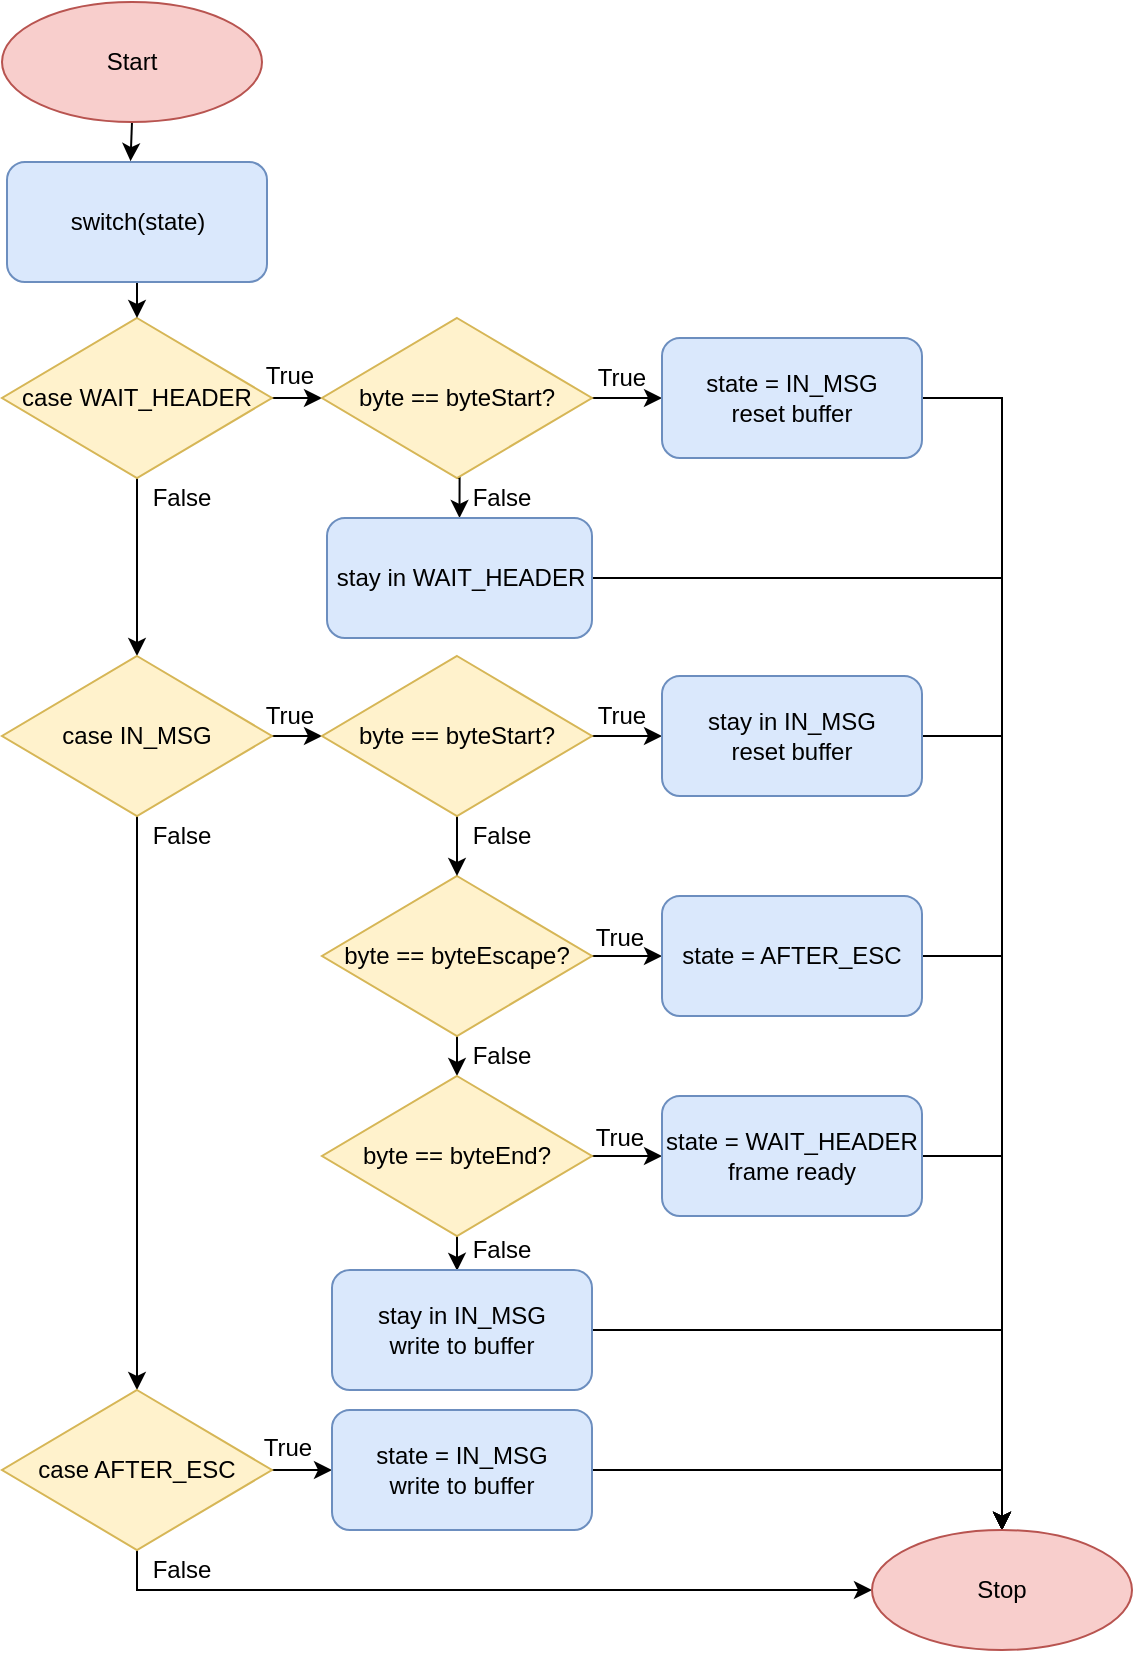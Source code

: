 <mxfile version="12.9.3" type="device"><diagram name="Page-1" id="74e2e168-ea6b-b213-b513-2b3c1d86103e"><mxGraphModel dx="981" dy="545" grid="1" gridSize="10" guides="1" tooltips="1" connect="1" arrows="1" fold="1" page="1" pageScale="1" pageWidth="1100" pageHeight="850" background="#ffffff" math="0" shadow="0"><root><mxCell id="0"/><mxCell id="1" parent="0"/><mxCell id="k2XJpL7OyhNQ_AIgQWg6-32" style="edgeStyle=orthogonalEdgeStyle;rounded=0;orthogonalLoop=1;jettySize=auto;html=1;exitX=0.5;exitY=1;exitDx=0;exitDy=0;entryX=0.5;entryY=0;entryDx=0;entryDy=0;" edge="1" parent="1" source="k2XJpL7OyhNQ_AIgQWg6-21" target="k2XJpL7OyhNQ_AIgQWg6-22"><mxGeometry relative="1" as="geometry"/></mxCell><mxCell id="k2XJpL7OyhNQ_AIgQWg6-34" style="edgeStyle=orthogonalEdgeStyle;rounded=0;orthogonalLoop=1;jettySize=auto;html=1;exitX=1;exitY=0.5;exitDx=0;exitDy=0;entryX=0;entryY=0.5;entryDx=0;entryDy=0;" edge="1" parent="1" source="k2XJpL7OyhNQ_AIgQWg6-21" target="k2XJpL7OyhNQ_AIgQWg6-24"><mxGeometry relative="1" as="geometry"/></mxCell><mxCell id="k2XJpL7OyhNQ_AIgQWg6-21" value="&lt;div&gt;case WAIT_HEADER&lt;/div&gt;" style="rhombus;whiteSpace=wrap;html=1;fillColor=#fff2cc;strokeColor=#d6b656;" vertex="1" parent="1"><mxGeometry x="300" y="168" width="135" height="80" as="geometry"/></mxCell><mxCell id="k2XJpL7OyhNQ_AIgQWg6-33" style="edgeStyle=orthogonalEdgeStyle;rounded=0;orthogonalLoop=1;jettySize=auto;html=1;exitX=0.5;exitY=1;exitDx=0;exitDy=0;entryX=0.5;entryY=0;entryDx=0;entryDy=0;" edge="1" parent="1" source="k2XJpL7OyhNQ_AIgQWg6-22" target="k2XJpL7OyhNQ_AIgQWg6-23"><mxGeometry relative="1" as="geometry"/></mxCell><mxCell id="k2XJpL7OyhNQ_AIgQWg6-40" style="edgeStyle=orthogonalEdgeStyle;rounded=0;orthogonalLoop=1;jettySize=auto;html=1;exitX=1;exitY=0.5;exitDx=0;exitDy=0;entryX=0;entryY=0.5;entryDx=0;entryDy=0;" edge="1" parent="1" source="k2XJpL7OyhNQ_AIgQWg6-22" target="k2XJpL7OyhNQ_AIgQWg6-39"><mxGeometry relative="1" as="geometry"/></mxCell><mxCell id="k2XJpL7OyhNQ_AIgQWg6-22" value="&lt;div&gt;case IN_MSG&lt;br&gt;&lt;/div&gt;" style="rhombus;whiteSpace=wrap;html=1;fillColor=#fff2cc;strokeColor=#d6b656;" vertex="1" parent="1"><mxGeometry x="300" y="337" width="135" height="80" as="geometry"/></mxCell><mxCell id="k2XJpL7OyhNQ_AIgQWg6-55" style="edgeStyle=orthogonalEdgeStyle;rounded=0;orthogonalLoop=1;jettySize=auto;html=1;exitX=1;exitY=0.5;exitDx=0;exitDy=0;entryX=0;entryY=0.5;entryDx=0;entryDy=0;" edge="1" parent="1" source="k2XJpL7OyhNQ_AIgQWg6-23" target="k2XJpL7OyhNQ_AIgQWg6-54"><mxGeometry relative="1" as="geometry"/></mxCell><mxCell id="k2XJpL7OyhNQ_AIgQWg6-80" style="edgeStyle=orthogonalEdgeStyle;rounded=0;orthogonalLoop=1;jettySize=auto;html=1;exitX=0.5;exitY=1;exitDx=0;exitDy=0;" edge="1" parent="1" source="k2XJpL7OyhNQ_AIgQWg6-23" target="k2XJpL7OyhNQ_AIgQWg6-56"><mxGeometry relative="1" as="geometry"/></mxCell><mxCell id="k2XJpL7OyhNQ_AIgQWg6-23" value="&lt;div&gt;case AFTER_ESC&lt;br&gt;&lt;/div&gt;" style="rhombus;whiteSpace=wrap;html=1;fillColor=#fff2cc;strokeColor=#d6b656;" vertex="1" parent="1"><mxGeometry x="300" y="704" width="135" height="80" as="geometry"/></mxCell><mxCell id="k2XJpL7OyhNQ_AIgQWg6-37" style="edgeStyle=orthogonalEdgeStyle;rounded=0;orthogonalLoop=1;jettySize=auto;html=1;exitX=1;exitY=0.5;exitDx=0;exitDy=0;entryX=0;entryY=0.5;entryDx=0;entryDy=0;" edge="1" parent="1" source="k2XJpL7OyhNQ_AIgQWg6-24" target="k2XJpL7OyhNQ_AIgQWg6-35"><mxGeometry relative="1" as="geometry"/></mxCell><mxCell id="k2XJpL7OyhNQ_AIgQWg6-38" style="edgeStyle=orthogonalEdgeStyle;rounded=0;orthogonalLoop=1;jettySize=auto;html=1;exitX=0.5;exitY=1;exitDx=0;exitDy=0;entryX=0.5;entryY=0;entryDx=0;entryDy=0;" edge="1" parent="1" source="k2XJpL7OyhNQ_AIgQWg6-24" target="k2XJpL7OyhNQ_AIgQWg6-36"><mxGeometry relative="1" as="geometry"/></mxCell><mxCell id="k2XJpL7OyhNQ_AIgQWg6-24" value="byte == byteStart?" style="rhombus;whiteSpace=wrap;html=1;fillColor=#fff2cc;strokeColor=#d6b656;" vertex="1" parent="1"><mxGeometry x="460" y="168" width="135" height="80" as="geometry"/></mxCell><mxCell id="k2XJpL7OyhNQ_AIgQWg6-49" style="edgeStyle=orthogonalEdgeStyle;rounded=0;orthogonalLoop=1;jettySize=auto;html=1;exitX=1;exitY=0.5;exitDx=0;exitDy=0;entryX=0;entryY=0.5;entryDx=0;entryDy=0;" edge="1" parent="1" source="k2XJpL7OyhNQ_AIgQWg6-25" target="k2XJpL7OyhNQ_AIgQWg6-44"><mxGeometry relative="1" as="geometry"/></mxCell><mxCell id="k2XJpL7OyhNQ_AIgQWg6-50" style="edgeStyle=orthogonalEdgeStyle;rounded=0;orthogonalLoop=1;jettySize=auto;html=1;exitX=0.5;exitY=1;exitDx=0;exitDy=0;entryX=0.5;entryY=0;entryDx=0;entryDy=0;" edge="1" parent="1" source="k2XJpL7OyhNQ_AIgQWg6-25" target="k2XJpL7OyhNQ_AIgQWg6-26"><mxGeometry relative="1" as="geometry"/></mxCell><mxCell id="k2XJpL7OyhNQ_AIgQWg6-25" value="byte == byteEscape?" style="rhombus;whiteSpace=wrap;html=1;fillColor=#fff2cc;strokeColor=#d6b656;" vertex="1" parent="1"><mxGeometry x="460" y="447" width="135" height="80" as="geometry"/></mxCell><mxCell id="k2XJpL7OyhNQ_AIgQWg6-53" style="edgeStyle=orthogonalEdgeStyle;rounded=0;orthogonalLoop=1;jettySize=auto;html=1;exitX=0.5;exitY=1;exitDx=0;exitDy=0;entryX=0.481;entryY=0.007;entryDx=0;entryDy=0;entryPerimeter=0;" edge="1" parent="1" source="k2XJpL7OyhNQ_AIgQWg6-26" target="k2XJpL7OyhNQ_AIgQWg6-51"><mxGeometry relative="1" as="geometry"/></mxCell><mxCell id="k2XJpL7OyhNQ_AIgQWg6-75" style="edgeStyle=orthogonalEdgeStyle;rounded=0;orthogonalLoop=1;jettySize=auto;html=1;exitX=1;exitY=0.5;exitDx=0;exitDy=0;entryX=0;entryY=0.5;entryDx=0;entryDy=0;" edge="1" parent="1" source="k2XJpL7OyhNQ_AIgQWg6-26" target="k2XJpL7OyhNQ_AIgQWg6-45"><mxGeometry relative="1" as="geometry"/></mxCell><mxCell id="k2XJpL7OyhNQ_AIgQWg6-26" value="byte == byteEnd?" style="rhombus;whiteSpace=wrap;html=1;fillColor=#fff2cc;strokeColor=#d6b656;" vertex="1" parent="1"><mxGeometry x="460" y="547" width="135" height="80" as="geometry"/></mxCell><mxCell id="k2XJpL7OyhNQ_AIgQWg6-48" style="edgeStyle=orthogonalEdgeStyle;rounded=0;orthogonalLoop=1;jettySize=auto;html=1;exitX=0.5;exitY=1;exitDx=0;exitDy=0;entryX=0.5;entryY=0;entryDx=0;entryDy=0;" edge="1" parent="1" source="k2XJpL7OyhNQ_AIgQWg6-27" target="k2XJpL7OyhNQ_AIgQWg6-21"><mxGeometry relative="1" as="geometry"/></mxCell><mxCell id="k2XJpL7OyhNQ_AIgQWg6-27" value="switch(state)" style="rounded=1;whiteSpace=wrap;html=1;fillColor=#dae8fc;strokeColor=#6c8ebf;" vertex="1" parent="1"><mxGeometry x="302.5" y="90" width="130" height="60" as="geometry"/></mxCell><mxCell id="k2XJpL7OyhNQ_AIgQWg6-47" style="edgeStyle=orthogonalEdgeStyle;rounded=0;orthogonalLoop=1;jettySize=auto;html=1;exitX=0.5;exitY=1;exitDx=0;exitDy=0;entryX=0.475;entryY=-0.007;entryDx=0;entryDy=0;entryPerimeter=0;" edge="1" parent="1" source="k2XJpL7OyhNQ_AIgQWg6-28" target="k2XJpL7OyhNQ_AIgQWg6-27"><mxGeometry relative="1" as="geometry"/></mxCell><mxCell id="k2XJpL7OyhNQ_AIgQWg6-28" value="Start" style="ellipse;whiteSpace=wrap;html=1;fillColor=#f8cecc;strokeColor=#b85450;" vertex="1" parent="1"><mxGeometry x="300" y="10" width="130" height="60" as="geometry"/></mxCell><mxCell id="k2XJpL7OyhNQ_AIgQWg6-60" style="edgeStyle=orthogonalEdgeStyle;rounded=0;orthogonalLoop=1;jettySize=auto;html=1;exitX=1;exitY=0.5;exitDx=0;exitDy=0;entryX=0.5;entryY=0;entryDx=0;entryDy=0;" edge="1" parent="1" source="k2XJpL7OyhNQ_AIgQWg6-35" target="k2XJpL7OyhNQ_AIgQWg6-56"><mxGeometry relative="1" as="geometry"/></mxCell><mxCell id="k2XJpL7OyhNQ_AIgQWg6-35" value="state = IN_MSG&lt;br&gt;reset buffer" style="rounded=1;whiteSpace=wrap;html=1;fillColor=#dae8fc;strokeColor=#6c8ebf;" vertex="1" parent="1"><mxGeometry x="630" y="178" width="130" height="60" as="geometry"/></mxCell><mxCell id="k2XJpL7OyhNQ_AIgQWg6-87" style="edgeStyle=orthogonalEdgeStyle;rounded=0;orthogonalLoop=1;jettySize=auto;html=1;exitX=1;exitY=0.5;exitDx=0;exitDy=0;entryX=0.5;entryY=0;entryDx=0;entryDy=0;" edge="1" parent="1" source="k2XJpL7OyhNQ_AIgQWg6-36" target="k2XJpL7OyhNQ_AIgQWg6-56"><mxGeometry relative="1" as="geometry"/></mxCell><mxCell id="k2XJpL7OyhNQ_AIgQWg6-36" value="stay in WAIT_HEADER" style="rounded=1;whiteSpace=wrap;html=1;fillColor=#dae8fc;strokeColor=#6c8ebf;" vertex="1" parent="1"><mxGeometry x="462.5" y="268" width="132.5" height="60" as="geometry"/></mxCell><mxCell id="k2XJpL7OyhNQ_AIgQWg6-42" style="edgeStyle=orthogonalEdgeStyle;rounded=0;orthogonalLoop=1;jettySize=auto;html=1;exitX=1;exitY=0.5;exitDx=0;exitDy=0;entryX=0;entryY=0.5;entryDx=0;entryDy=0;" edge="1" parent="1" source="k2XJpL7OyhNQ_AIgQWg6-39" target="k2XJpL7OyhNQ_AIgQWg6-41"><mxGeometry relative="1" as="geometry"/></mxCell><mxCell id="k2XJpL7OyhNQ_AIgQWg6-43" style="edgeStyle=orthogonalEdgeStyle;rounded=0;orthogonalLoop=1;jettySize=auto;html=1;exitX=0.5;exitY=1;exitDx=0;exitDy=0;entryX=0.5;entryY=0;entryDx=0;entryDy=0;" edge="1" parent="1" source="k2XJpL7OyhNQ_AIgQWg6-39" target="k2XJpL7OyhNQ_AIgQWg6-25"><mxGeometry relative="1" as="geometry"/></mxCell><mxCell id="k2XJpL7OyhNQ_AIgQWg6-39" value="byte == byteStart?" style="rhombus;whiteSpace=wrap;html=1;fillColor=#fff2cc;strokeColor=#d6b656;" vertex="1" parent="1"><mxGeometry x="460" y="337" width="135" height="80" as="geometry"/></mxCell><mxCell id="k2XJpL7OyhNQ_AIgQWg6-65" style="edgeStyle=orthogonalEdgeStyle;rounded=0;orthogonalLoop=1;jettySize=auto;html=1;exitX=1;exitY=0.5;exitDx=0;exitDy=0;entryX=0.5;entryY=0;entryDx=0;entryDy=0;" edge="1" parent="1" source="k2XJpL7OyhNQ_AIgQWg6-41" target="k2XJpL7OyhNQ_AIgQWg6-56"><mxGeometry relative="1" as="geometry"/></mxCell><mxCell id="k2XJpL7OyhNQ_AIgQWg6-41" value="stay in IN_MSG&lt;br&gt;reset buffer" style="rounded=1;whiteSpace=wrap;html=1;fillColor=#dae8fc;strokeColor=#6c8ebf;" vertex="1" parent="1"><mxGeometry x="630" y="347" width="130" height="60" as="geometry"/></mxCell><mxCell id="k2XJpL7OyhNQ_AIgQWg6-66" style="edgeStyle=orthogonalEdgeStyle;rounded=0;orthogonalLoop=1;jettySize=auto;html=1;exitX=1;exitY=0.5;exitDx=0;exitDy=0;entryX=0.5;entryY=0;entryDx=0;entryDy=0;" edge="1" parent="1" source="k2XJpL7OyhNQ_AIgQWg6-44" target="k2XJpL7OyhNQ_AIgQWg6-56"><mxGeometry relative="1" as="geometry"/></mxCell><mxCell id="k2XJpL7OyhNQ_AIgQWg6-44" value="state = AFTER_ESC" style="rounded=1;whiteSpace=wrap;html=1;fillColor=#dae8fc;strokeColor=#6c8ebf;" vertex="1" parent="1"><mxGeometry x="630" y="457" width="130" height="60" as="geometry"/></mxCell><mxCell id="k2XJpL7OyhNQ_AIgQWg6-67" style="edgeStyle=orthogonalEdgeStyle;rounded=0;orthogonalLoop=1;jettySize=auto;html=1;exitX=1;exitY=0.5;exitDx=0;exitDy=0;entryX=0.5;entryY=0;entryDx=0;entryDy=0;" edge="1" parent="1" source="k2XJpL7OyhNQ_AIgQWg6-45" target="k2XJpL7OyhNQ_AIgQWg6-56"><mxGeometry relative="1" as="geometry"/></mxCell><mxCell id="k2XJpL7OyhNQ_AIgQWg6-45" value="&lt;div&gt;state = WAIT_HEADER&lt;/div&gt;&lt;div&gt;frame ready&lt;br&gt;&lt;/div&gt;" style="rounded=1;whiteSpace=wrap;html=1;fillColor=#dae8fc;strokeColor=#6c8ebf;" vertex="1" parent="1"><mxGeometry x="630" y="557" width="130" height="60" as="geometry"/></mxCell><mxCell id="k2XJpL7OyhNQ_AIgQWg6-68" style="edgeStyle=orthogonalEdgeStyle;rounded=0;orthogonalLoop=1;jettySize=auto;html=1;exitX=1;exitY=0.5;exitDx=0;exitDy=0;entryX=0.5;entryY=0;entryDx=0;entryDy=0;" edge="1" parent="1" source="k2XJpL7OyhNQ_AIgQWg6-51" target="k2XJpL7OyhNQ_AIgQWg6-56"><mxGeometry relative="1" as="geometry"/></mxCell><mxCell id="k2XJpL7OyhNQ_AIgQWg6-51" value="&lt;div&gt;stay in IN_MSG&lt;/div&gt;&lt;div&gt; write to buffer&lt;br&gt;&lt;/div&gt;" style="rounded=1;whiteSpace=wrap;html=1;fillColor=#dae8fc;strokeColor=#6c8ebf;" vertex="1" parent="1"><mxGeometry x="465" y="644" width="130" height="60" as="geometry"/></mxCell><mxCell id="k2XJpL7OyhNQ_AIgQWg6-69" style="edgeStyle=orthogonalEdgeStyle;rounded=0;orthogonalLoop=1;jettySize=auto;html=1;exitX=1;exitY=0.5;exitDx=0;exitDy=0;entryX=0.5;entryY=0;entryDx=0;entryDy=0;" edge="1" parent="1" source="k2XJpL7OyhNQ_AIgQWg6-54" target="k2XJpL7OyhNQ_AIgQWg6-56"><mxGeometry relative="1" as="geometry"/></mxCell><mxCell id="k2XJpL7OyhNQ_AIgQWg6-54" value="&lt;div&gt;state = IN_MSG&lt;/div&gt;&lt;div&gt;write to buffer&lt;br&gt;&lt;/div&gt;" style="rounded=1;whiteSpace=wrap;html=1;fillColor=#dae8fc;strokeColor=#6c8ebf;" vertex="1" parent="1"><mxGeometry x="465" y="714" width="130" height="60" as="geometry"/></mxCell><mxCell id="k2XJpL7OyhNQ_AIgQWg6-56" value="Stop" style="ellipse;whiteSpace=wrap;html=1;fillColor=#f8cecc;strokeColor=#b85450;" vertex="1" parent="1"><mxGeometry x="735" y="774" width="130" height="60" as="geometry"/></mxCell><mxCell id="k2XJpL7OyhNQ_AIgQWg6-70" value="True" style="text;html=1;strokeColor=none;fillColor=none;align=center;verticalAlign=middle;whiteSpace=wrap;rounded=0;" vertex="1" parent="1"><mxGeometry x="424" y="187" width="40" height="20" as="geometry"/></mxCell><mxCell id="k2XJpL7OyhNQ_AIgQWg6-71" value="True" style="text;html=1;strokeColor=none;fillColor=none;align=center;verticalAlign=middle;whiteSpace=wrap;rounded=0;" vertex="1" parent="1"><mxGeometry x="590" y="188" width="40" height="20" as="geometry"/></mxCell><mxCell id="k2XJpL7OyhNQ_AIgQWg6-72" value="True" style="text;html=1;strokeColor=none;fillColor=none;align=center;verticalAlign=middle;whiteSpace=wrap;rounded=0;" vertex="1" parent="1"><mxGeometry x="424" y="357" width="40" height="20" as="geometry"/></mxCell><mxCell id="k2XJpL7OyhNQ_AIgQWg6-73" value="True" style="text;html=1;strokeColor=none;fillColor=none;align=center;verticalAlign=middle;whiteSpace=wrap;rounded=0;" vertex="1" parent="1"><mxGeometry x="590" y="357" width="40" height="20" as="geometry"/></mxCell><mxCell id="k2XJpL7OyhNQ_AIgQWg6-74" value="True" style="text;html=1;strokeColor=none;fillColor=none;align=center;verticalAlign=middle;whiteSpace=wrap;rounded=0;" vertex="1" parent="1"><mxGeometry x="589" y="468" width="40" height="20" as="geometry"/></mxCell><mxCell id="k2XJpL7OyhNQ_AIgQWg6-76" value="True" style="text;html=1;strokeColor=none;fillColor=none;align=center;verticalAlign=middle;whiteSpace=wrap;rounded=0;" vertex="1" parent="1"><mxGeometry x="589" y="568" width="40" height="20" as="geometry"/></mxCell><mxCell id="k2XJpL7OyhNQ_AIgQWg6-77" value="True" style="text;html=1;strokeColor=none;fillColor=none;align=center;verticalAlign=middle;whiteSpace=wrap;rounded=0;" vertex="1" parent="1"><mxGeometry x="422.5" y="723" width="40" height="20" as="geometry"/></mxCell><mxCell id="k2XJpL7OyhNQ_AIgQWg6-78" value="False" style="text;html=1;strokeColor=none;fillColor=none;align=center;verticalAlign=middle;whiteSpace=wrap;rounded=0;" vertex="1" parent="1"><mxGeometry x="370" y="248" width="40" height="20" as="geometry"/></mxCell><mxCell id="k2XJpL7OyhNQ_AIgQWg6-79" value="False" style="text;html=1;strokeColor=none;fillColor=none;align=center;verticalAlign=middle;whiteSpace=wrap;rounded=0;" vertex="1" parent="1"><mxGeometry x="370" y="417" width="40" height="20" as="geometry"/></mxCell><mxCell id="k2XJpL7OyhNQ_AIgQWg6-81" value="False" style="text;html=1;strokeColor=none;fillColor=none;align=center;verticalAlign=middle;whiteSpace=wrap;rounded=0;" vertex="1" parent="1"><mxGeometry x="370" y="784" width="40" height="20" as="geometry"/></mxCell><mxCell id="k2XJpL7OyhNQ_AIgQWg6-82" value="False" style="text;html=1;strokeColor=none;fillColor=none;align=center;verticalAlign=middle;whiteSpace=wrap;rounded=0;" vertex="1" parent="1"><mxGeometry x="530" y="417" width="40" height="20" as="geometry"/></mxCell><mxCell id="k2XJpL7OyhNQ_AIgQWg6-83" value="False" style="text;html=1;strokeColor=none;fillColor=none;align=center;verticalAlign=middle;whiteSpace=wrap;rounded=0;" vertex="1" parent="1"><mxGeometry x="530" y="527" width="40" height="20" as="geometry"/></mxCell><mxCell id="k2XJpL7OyhNQ_AIgQWg6-84" value="False" style="text;html=1;strokeColor=none;fillColor=none;align=center;verticalAlign=middle;whiteSpace=wrap;rounded=0;" vertex="1" parent="1"><mxGeometry x="530" y="624" width="40" height="20" as="geometry"/></mxCell><mxCell id="k2XJpL7OyhNQ_AIgQWg6-85" value="False" style="text;html=1;strokeColor=none;fillColor=none;align=center;verticalAlign=middle;whiteSpace=wrap;rounded=0;" vertex="1" parent="1"><mxGeometry x="530" y="248" width="40" height="20" as="geometry"/></mxCell></root></mxGraphModel></diagram></mxfile>